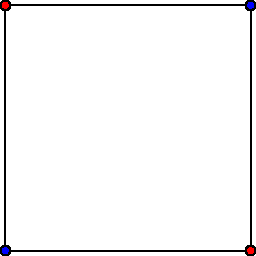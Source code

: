 /******************************************************************************
 *                                 LICENSE                                    *
 ******************************************************************************
 *  This file is part of Mathematics-and-Physics.                             *
 *                                                                            *
 *  Mathematics-and-Physics is free software: you can redistribute it and/or  *
 *  modify it under the terms of the GNU General Public License as published  *
 *  by the Free Software Foundation, either version 3 of the License, or      *
 *  (at your option) any later version.                                       *
 *                                                                            *
 *  Mathematics-and-Physics is distributed in the hope that it will be useful *
 *  but WITHOUT ANY WARRANTY; without even the implied warranty of            *
 *  MERCHANTABILITY or FITNESS FOR A PARTICULAR PURPOSE.  See the             *
 *  GNU General Public License for more details.                              *
 *                                                                            *
 *  You should have received a copy of the GNU General Public License         *
 *  along with Mathematics-and-Physics.  If not, see                          *
 *  <https://www.gnu.org/licenses/>.                                          *
 ******************************************************************************/

/*  Size of the figure.                                                       */
size(128);

/*  Coordinates for the vertices of the graph.                                */
pair[] A = {(-0.5, 0.0), (0.5, 1.0)};
pair[] B = {(-0.5, 1.0), (0.5, 0.0)};

/*  Radius of the dots.                                                       */
real radius = 0.02;

/*  Draw the edges.                                                           */
draw(A[0] -- B[0]);
draw(A[0] -- B[1]);
draw(A[1] -- B[0]);
draw(A[1] -- B[1]);

/*  Dots for the vertices of the graph.                                       */
filldraw(circle(A[0], radius), blue, black);
filldraw(circle(A[1], radius), blue, black);
filldraw(circle(B[0], radius), red, black);
filldraw(circle(B[1], radius), red, black);
